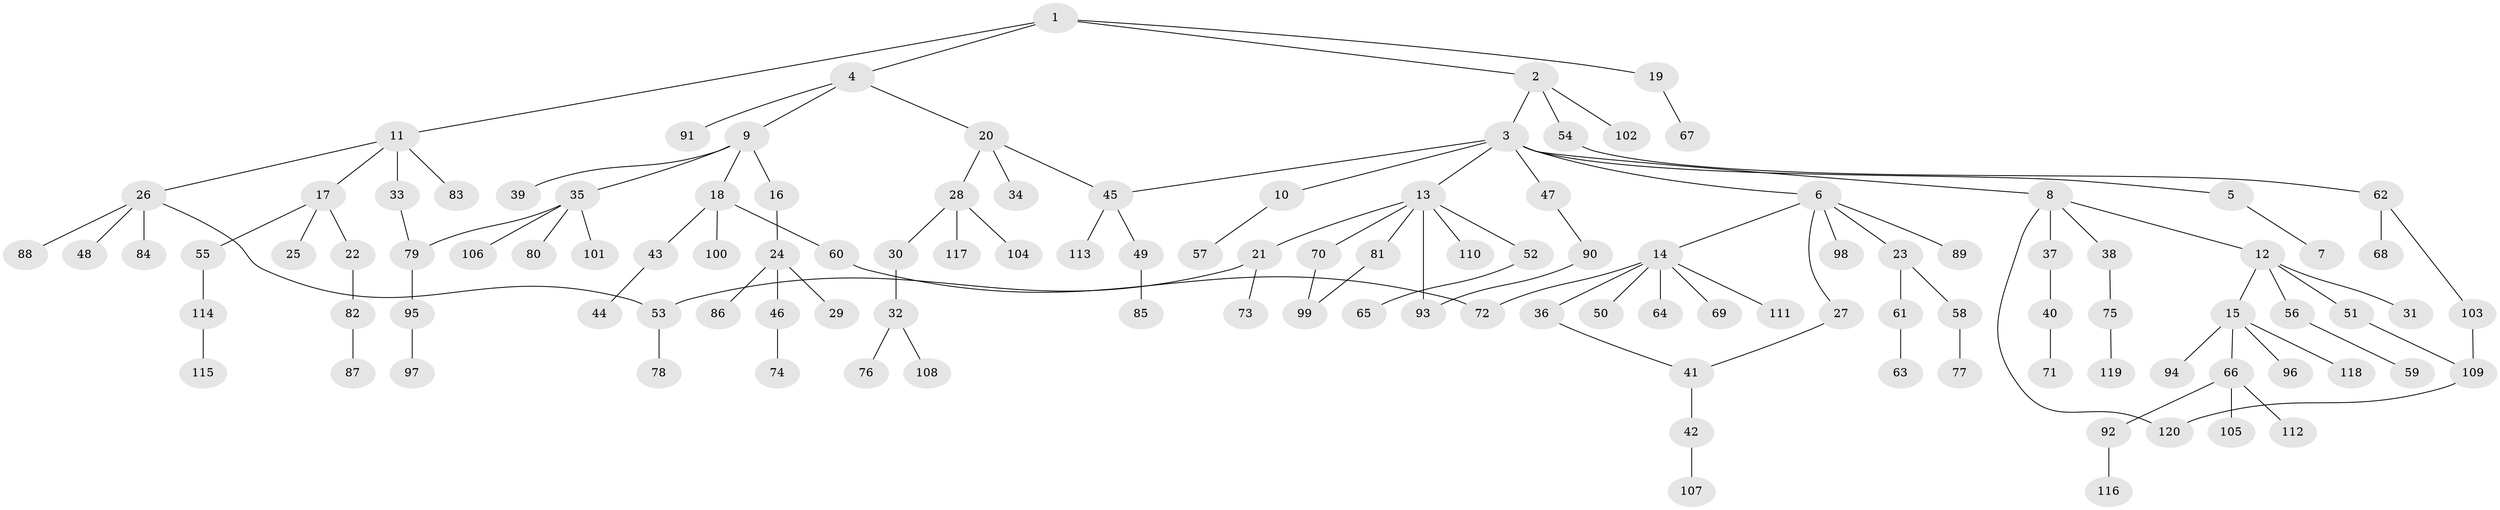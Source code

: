 // Generated by graph-tools (version 1.1) at 2025/10/02/27/25 16:10:53]
// undirected, 120 vertices, 128 edges
graph export_dot {
graph [start="1"]
  node [color=gray90,style=filled];
  1;
  2;
  3;
  4;
  5;
  6;
  7;
  8;
  9;
  10;
  11;
  12;
  13;
  14;
  15;
  16;
  17;
  18;
  19;
  20;
  21;
  22;
  23;
  24;
  25;
  26;
  27;
  28;
  29;
  30;
  31;
  32;
  33;
  34;
  35;
  36;
  37;
  38;
  39;
  40;
  41;
  42;
  43;
  44;
  45;
  46;
  47;
  48;
  49;
  50;
  51;
  52;
  53;
  54;
  55;
  56;
  57;
  58;
  59;
  60;
  61;
  62;
  63;
  64;
  65;
  66;
  67;
  68;
  69;
  70;
  71;
  72;
  73;
  74;
  75;
  76;
  77;
  78;
  79;
  80;
  81;
  82;
  83;
  84;
  85;
  86;
  87;
  88;
  89;
  90;
  91;
  92;
  93;
  94;
  95;
  96;
  97;
  98;
  99;
  100;
  101;
  102;
  103;
  104;
  105;
  106;
  107;
  108;
  109;
  110;
  111;
  112;
  113;
  114;
  115;
  116;
  117;
  118;
  119;
  120;
  1 -- 2;
  1 -- 4;
  1 -- 11;
  1 -- 19;
  2 -- 3;
  2 -- 54;
  2 -- 102;
  3 -- 5;
  3 -- 6;
  3 -- 8;
  3 -- 10;
  3 -- 13;
  3 -- 45;
  3 -- 47;
  4 -- 9;
  4 -- 20;
  4 -- 91;
  5 -- 7;
  6 -- 14;
  6 -- 23;
  6 -- 27;
  6 -- 89;
  6 -- 98;
  8 -- 12;
  8 -- 37;
  8 -- 38;
  8 -- 120;
  9 -- 16;
  9 -- 18;
  9 -- 35;
  9 -- 39;
  10 -- 57;
  11 -- 17;
  11 -- 26;
  11 -- 33;
  11 -- 83;
  12 -- 15;
  12 -- 31;
  12 -- 51;
  12 -- 56;
  13 -- 21;
  13 -- 52;
  13 -- 70;
  13 -- 81;
  13 -- 110;
  13 -- 93;
  14 -- 36;
  14 -- 50;
  14 -- 64;
  14 -- 69;
  14 -- 72;
  14 -- 111;
  15 -- 66;
  15 -- 94;
  15 -- 96;
  15 -- 118;
  16 -- 24;
  17 -- 22;
  17 -- 25;
  17 -- 55;
  18 -- 43;
  18 -- 60;
  18 -- 100;
  19 -- 67;
  20 -- 28;
  20 -- 34;
  20 -- 45;
  21 -- 53;
  21 -- 73;
  22 -- 82;
  23 -- 58;
  23 -- 61;
  24 -- 29;
  24 -- 46;
  24 -- 86;
  26 -- 48;
  26 -- 84;
  26 -- 88;
  26 -- 53;
  27 -- 41;
  28 -- 30;
  28 -- 104;
  28 -- 117;
  30 -- 32;
  32 -- 76;
  32 -- 108;
  33 -- 79;
  35 -- 80;
  35 -- 101;
  35 -- 106;
  35 -- 79;
  36 -- 41;
  37 -- 40;
  38 -- 75;
  40 -- 71;
  41 -- 42;
  42 -- 107;
  43 -- 44;
  45 -- 49;
  45 -- 113;
  46 -- 74;
  47 -- 90;
  49 -- 85;
  51 -- 109;
  52 -- 65;
  53 -- 78;
  54 -- 62;
  55 -- 114;
  56 -- 59;
  58 -- 77;
  60 -- 72;
  61 -- 63;
  62 -- 68;
  62 -- 103;
  66 -- 92;
  66 -- 105;
  66 -- 112;
  70 -- 99;
  75 -- 119;
  79 -- 95;
  81 -- 99;
  82 -- 87;
  90 -- 93;
  92 -- 116;
  95 -- 97;
  103 -- 109;
  109 -- 120;
  114 -- 115;
}
